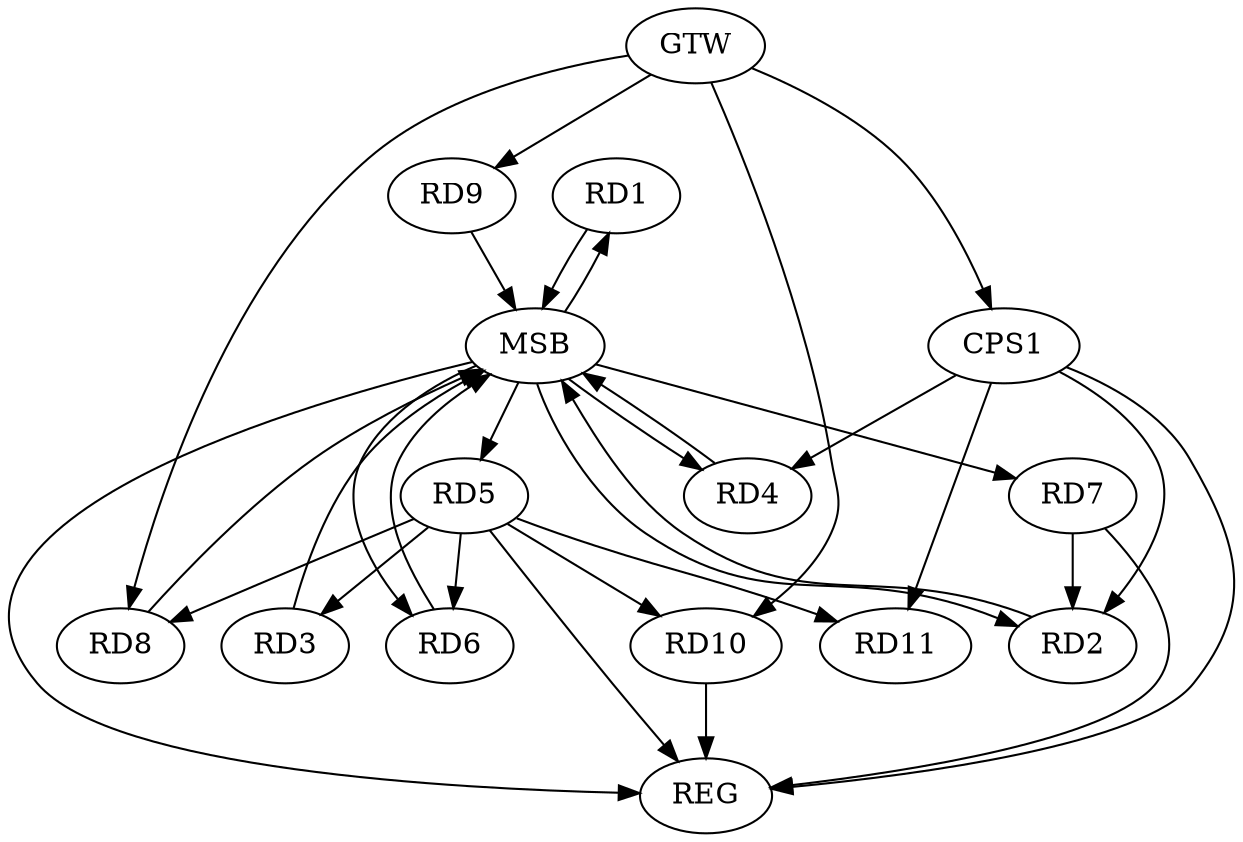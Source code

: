 strict digraph G {
  RD1 [ label="RD1" ];
  RD2 [ label="RD2" ];
  RD3 [ label="RD3" ];
  RD4 [ label="RD4" ];
  RD5 [ label="RD5" ];
  RD6 [ label="RD6" ];
  RD7 [ label="RD7" ];
  RD8 [ label="RD8" ];
  RD9 [ label="RD9" ];
  RD10 [ label="RD10" ];
  RD11 [ label="RD11" ];
  CPS1 [ label="CPS1" ];
  GTW [ label="GTW" ];
  REG [ label="REG" ];
  MSB [ label="MSB" ];
  RD7 -> RD2;
  RD5 -> RD3;
  CPS1 -> RD2;
  CPS1 -> RD4;
  CPS1 -> RD11;
  GTW -> RD8;
  GTW -> RD9;
  GTW -> RD10;
  GTW -> CPS1;
  RD5 -> REG;
  RD7 -> REG;
  RD10 -> REG;
  CPS1 -> REG;
  RD1 -> MSB;
  MSB -> RD5;
  MSB -> RD7;
  MSB -> REG;
  RD2 -> MSB;
  RD3 -> MSB;
  MSB -> RD6;
  RD4 -> MSB;
  RD6 -> MSB;
  MSB -> RD1;
  RD8 -> MSB;
  MSB -> RD2;
  RD9 -> MSB;
  MSB -> RD4;
  RD5 -> RD11;
  RD5 -> RD6;
  RD5 -> RD8;
  RD5 -> RD10;
}
